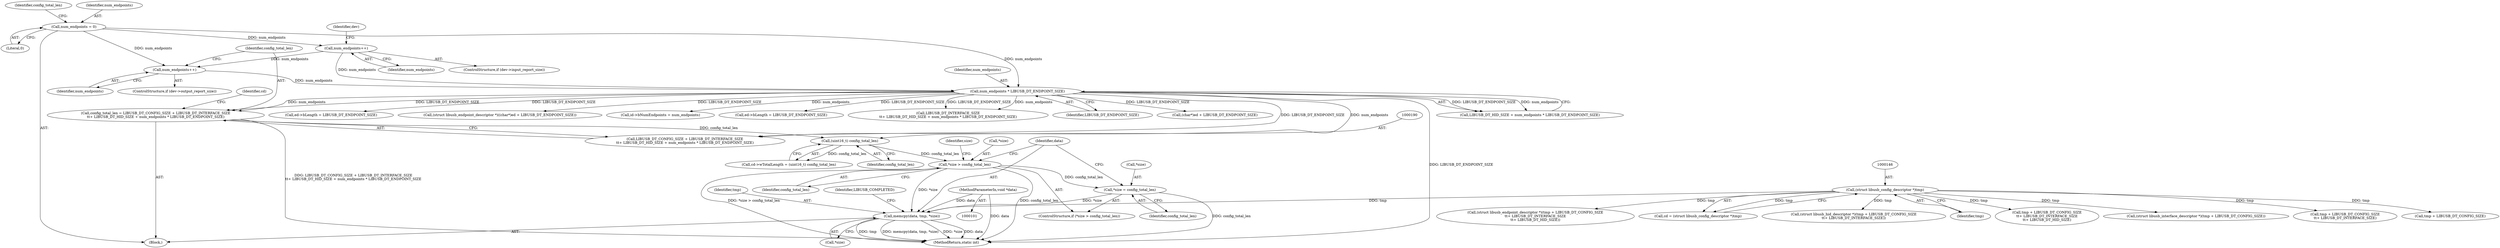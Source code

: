 digraph "1_Chrome_ac149a8d4371c0e01e0934fdd57b09e86f96b5b9_0@API" {
"1000368" [label="(Call,memcpy(data, tmp, *size))"];
"1000103" [label="(MethodParameterIn,void *data)"];
"1000145" [label="(Call,(struct libusb_config_descriptor *)tmp)"];
"1000364" [label="(Call,*size = config_total_len)"];
"1000360" [label="(Call,*size > config_total_len)"];
"1000189" [label="(Call,(uint16_t) config_total_len)"];
"1000132" [label="(Call,config_total_len = LIBUSB_DT_CONFIG_SIZE + LIBUSB_DT_INTERFACE_SIZE\n\t\t+ LIBUSB_DT_HID_SIZE + num_endpoints * LIBUSB_DT_ENDPOINT_SIZE)"];
"1000140" [label="(Call,num_endpoints * LIBUSB_DT_ENDPOINT_SIZE)"];
"1000124" [label="(Call,num_endpoints++)"];
"1000107" [label="(Call,num_endpoints = 0)"];
"1000130" [label="(Call,num_endpoints++)"];
"1000138" [label="(Call,LIBUSB_DT_HID_SIZE + num_endpoints * LIBUSB_DT_ENDPOINT_SIZE)"];
"1000126" [label="(ControlStructure,if (dev->output_report_size))"];
"1000185" [label="(Call,cd->wTotalLength = (uint16_t) config_total_len)"];
"1000157" [label="(Call,(struct libusb_hid_descriptor *)(tmp + LIBUSB_DT_CONFIG_SIZE\n\t\t+ LIBUSB_DT_INTERFACE_SIZE))"];
"1000277" [label="(Call,ed->bLength = LIBUSB_DT_ENDPOINT_SIZE)"];
"1000124" [label="(Call,num_endpoints++)"];
"1000313" [label="(Call,(struct libusb_endpoint_descriptor *)((char*)ed + LIBUSB_DT_ENDPOINT_SIZE))"];
"1000360" [label="(Call,*size > config_total_len)"];
"1000147" [label="(Identifier,tmp)"];
"1000107" [label="(Call,num_endpoints = 0)"];
"1000363" [label="(Identifier,config_total_len)"];
"1000239" [label="(Call,id->bNumEndpoints = num_endpoints)"];
"1000145" [label="(Call,(struct libusb_config_descriptor *)tmp)"];
"1000132" [label="(Call,config_total_len = LIBUSB_DT_CONFIG_SIZE + LIBUSB_DT_INTERFACE_SIZE\n\t\t+ LIBUSB_DT_HID_SIZE + num_endpoints * LIBUSB_DT_ENDPOINT_SIZE)"];
"1000112" [label="(Identifier,config_total_len)"];
"1000359" [label="(ControlStructure,if (*size > config_total_len))"];
"1000103" [label="(MethodParameterIn,void *data)"];
"1000105" [label="(Block,)"];
"1000168" [label="(Call,tmp + LIBUSB_DT_CONFIG_SIZE\n\t\t+ LIBUSB_DT_INTERFACE_SIZE\n\t\t+ LIBUSB_DT_HID_SIZE)"];
"1000365" [label="(Call,*size)"];
"1000140" [label="(Call,num_endpoints * LIBUSB_DT_ENDPOINT_SIZE)"];
"1000130" [label="(Call,num_endpoints++)"];
"1000375" [label="(MethodReturn,static int)"];
"1000371" [label="(Call,*size)"];
"1000325" [label="(Call,ed->bLength = LIBUSB_DT_ENDPOINT_SIZE)"];
"1000131" [label="(Identifier,num_endpoints)"];
"1000150" [label="(Call,(struct libusb_interface_descriptor *)(tmp + LIBUSB_DT_CONFIG_SIZE))"];
"1000133" [label="(Identifier,config_total_len)"];
"1000136" [label="(Call,LIBUSB_DT_INTERFACE_SIZE\n\t\t+ LIBUSB_DT_HID_SIZE + num_endpoints * LIBUSB_DT_ENDPOINT_SIZE)"];
"1000369" [label="(Identifier,data)"];
"1000144" [label="(Identifier,cd)"];
"1000370" [label="(Identifier,tmp)"];
"1000159" [label="(Call,tmp + LIBUSB_DT_CONFIG_SIZE\n\t\t+ LIBUSB_DT_INTERFACE_SIZE)"];
"1000142" [label="(Identifier,LIBUSB_DT_ENDPOINT_SIZE)"];
"1000315" [label="(Call,(char*)ed + LIBUSB_DT_ENDPOINT_SIZE)"];
"1000120" [label="(ControlStructure,if (dev->input_report_size))"];
"1000374" [label="(Identifier,LIBUSB_COMPLETED)"];
"1000109" [label="(Literal,0)"];
"1000108" [label="(Identifier,num_endpoints)"];
"1000152" [label="(Call,tmp + LIBUSB_DT_CONFIG_SIZE)"];
"1000368" [label="(Call,memcpy(data, tmp, *size))"];
"1000166" [label="(Call,(struct libusb_endpoint_descriptor *)(tmp + LIBUSB_DT_CONFIG_SIZE\n\t\t+ LIBUSB_DT_INTERFACE_SIZE\n\t\t+ LIBUSB_DT_HID_SIZE))"];
"1000361" [label="(Call,*size)"];
"1000141" [label="(Identifier,num_endpoints)"];
"1000367" [label="(Identifier,config_total_len)"];
"1000366" [label="(Identifier,size)"];
"1000143" [label="(Call,cd = (struct libusb_config_descriptor *)tmp)"];
"1000189" [label="(Call,(uint16_t) config_total_len)"];
"1000191" [label="(Identifier,config_total_len)"];
"1000125" [label="(Identifier,num_endpoints)"];
"1000128" [label="(Identifier,dev)"];
"1000364" [label="(Call,*size = config_total_len)"];
"1000134" [label="(Call,LIBUSB_DT_CONFIG_SIZE + LIBUSB_DT_INTERFACE_SIZE\n\t\t+ LIBUSB_DT_HID_SIZE + num_endpoints * LIBUSB_DT_ENDPOINT_SIZE)"];
"1000368" -> "1000105"  [label="AST: "];
"1000368" -> "1000371"  [label="CFG: "];
"1000369" -> "1000368"  [label="AST: "];
"1000370" -> "1000368"  [label="AST: "];
"1000371" -> "1000368"  [label="AST: "];
"1000374" -> "1000368"  [label="CFG: "];
"1000368" -> "1000375"  [label="DDG: data"];
"1000368" -> "1000375"  [label="DDG: tmp"];
"1000368" -> "1000375"  [label="DDG: memcpy(data, tmp, *size)"];
"1000368" -> "1000375"  [label="DDG: *size"];
"1000103" -> "1000368"  [label="DDG: data"];
"1000145" -> "1000368"  [label="DDG: tmp"];
"1000364" -> "1000368"  [label="DDG: *size"];
"1000360" -> "1000368"  [label="DDG: *size"];
"1000103" -> "1000101"  [label="AST: "];
"1000103" -> "1000375"  [label="DDG: data"];
"1000145" -> "1000143"  [label="AST: "];
"1000145" -> "1000147"  [label="CFG: "];
"1000146" -> "1000145"  [label="AST: "];
"1000147" -> "1000145"  [label="AST: "];
"1000143" -> "1000145"  [label="CFG: "];
"1000145" -> "1000143"  [label="DDG: tmp"];
"1000145" -> "1000150"  [label="DDG: tmp"];
"1000145" -> "1000152"  [label="DDG: tmp"];
"1000145" -> "1000157"  [label="DDG: tmp"];
"1000145" -> "1000159"  [label="DDG: tmp"];
"1000145" -> "1000166"  [label="DDG: tmp"];
"1000145" -> "1000168"  [label="DDG: tmp"];
"1000364" -> "1000359"  [label="AST: "];
"1000364" -> "1000367"  [label="CFG: "];
"1000365" -> "1000364"  [label="AST: "];
"1000367" -> "1000364"  [label="AST: "];
"1000369" -> "1000364"  [label="CFG: "];
"1000364" -> "1000375"  [label="DDG: config_total_len"];
"1000360" -> "1000364"  [label="DDG: config_total_len"];
"1000360" -> "1000359"  [label="AST: "];
"1000360" -> "1000363"  [label="CFG: "];
"1000361" -> "1000360"  [label="AST: "];
"1000363" -> "1000360"  [label="AST: "];
"1000366" -> "1000360"  [label="CFG: "];
"1000369" -> "1000360"  [label="CFG: "];
"1000360" -> "1000375"  [label="DDG: *size > config_total_len"];
"1000360" -> "1000375"  [label="DDG: config_total_len"];
"1000189" -> "1000360"  [label="DDG: config_total_len"];
"1000189" -> "1000185"  [label="AST: "];
"1000189" -> "1000191"  [label="CFG: "];
"1000190" -> "1000189"  [label="AST: "];
"1000191" -> "1000189"  [label="AST: "];
"1000185" -> "1000189"  [label="CFG: "];
"1000189" -> "1000185"  [label="DDG: config_total_len"];
"1000132" -> "1000189"  [label="DDG: config_total_len"];
"1000132" -> "1000105"  [label="AST: "];
"1000132" -> "1000134"  [label="CFG: "];
"1000133" -> "1000132"  [label="AST: "];
"1000134" -> "1000132"  [label="AST: "];
"1000144" -> "1000132"  [label="CFG: "];
"1000132" -> "1000375"  [label="DDG: LIBUSB_DT_CONFIG_SIZE + LIBUSB_DT_INTERFACE_SIZE\n\t\t+ LIBUSB_DT_HID_SIZE + num_endpoints * LIBUSB_DT_ENDPOINT_SIZE"];
"1000140" -> "1000132"  [label="DDG: num_endpoints"];
"1000140" -> "1000132"  [label="DDG: LIBUSB_DT_ENDPOINT_SIZE"];
"1000140" -> "1000138"  [label="AST: "];
"1000140" -> "1000142"  [label="CFG: "];
"1000141" -> "1000140"  [label="AST: "];
"1000142" -> "1000140"  [label="AST: "];
"1000138" -> "1000140"  [label="CFG: "];
"1000140" -> "1000375"  [label="DDG: LIBUSB_DT_ENDPOINT_SIZE"];
"1000140" -> "1000134"  [label="DDG: num_endpoints"];
"1000140" -> "1000134"  [label="DDG: LIBUSB_DT_ENDPOINT_SIZE"];
"1000140" -> "1000136"  [label="DDG: num_endpoints"];
"1000140" -> "1000136"  [label="DDG: LIBUSB_DT_ENDPOINT_SIZE"];
"1000140" -> "1000138"  [label="DDG: num_endpoints"];
"1000140" -> "1000138"  [label="DDG: LIBUSB_DT_ENDPOINT_SIZE"];
"1000124" -> "1000140"  [label="DDG: num_endpoints"];
"1000107" -> "1000140"  [label="DDG: num_endpoints"];
"1000130" -> "1000140"  [label="DDG: num_endpoints"];
"1000140" -> "1000239"  [label="DDG: num_endpoints"];
"1000140" -> "1000277"  [label="DDG: LIBUSB_DT_ENDPOINT_SIZE"];
"1000140" -> "1000313"  [label="DDG: LIBUSB_DT_ENDPOINT_SIZE"];
"1000140" -> "1000315"  [label="DDG: LIBUSB_DT_ENDPOINT_SIZE"];
"1000140" -> "1000325"  [label="DDG: LIBUSB_DT_ENDPOINT_SIZE"];
"1000124" -> "1000120"  [label="AST: "];
"1000124" -> "1000125"  [label="CFG: "];
"1000125" -> "1000124"  [label="AST: "];
"1000128" -> "1000124"  [label="CFG: "];
"1000107" -> "1000124"  [label="DDG: num_endpoints"];
"1000124" -> "1000130"  [label="DDG: num_endpoints"];
"1000107" -> "1000105"  [label="AST: "];
"1000107" -> "1000109"  [label="CFG: "];
"1000108" -> "1000107"  [label="AST: "];
"1000109" -> "1000107"  [label="AST: "];
"1000112" -> "1000107"  [label="CFG: "];
"1000107" -> "1000130"  [label="DDG: num_endpoints"];
"1000130" -> "1000126"  [label="AST: "];
"1000130" -> "1000131"  [label="CFG: "];
"1000131" -> "1000130"  [label="AST: "];
"1000133" -> "1000130"  [label="CFG: "];
}
